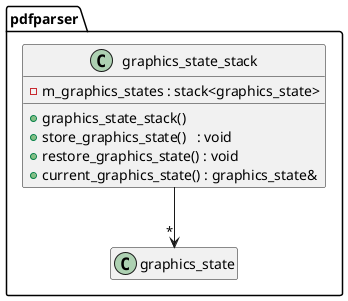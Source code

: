 @startuml graphics_state_stack
hide empty members
namespace pdfparser {
class graphics_state_stack {
	+graphics_state_stack()
	+store_graphics_state()   : void
	+restore_graphics_state() : void
	+current_graphics_state() : graphics_state&
	-m_graphics_states : stack<graphics_state>
}
graphics_state_stack --> "*" graphics_state
}
@enduml
